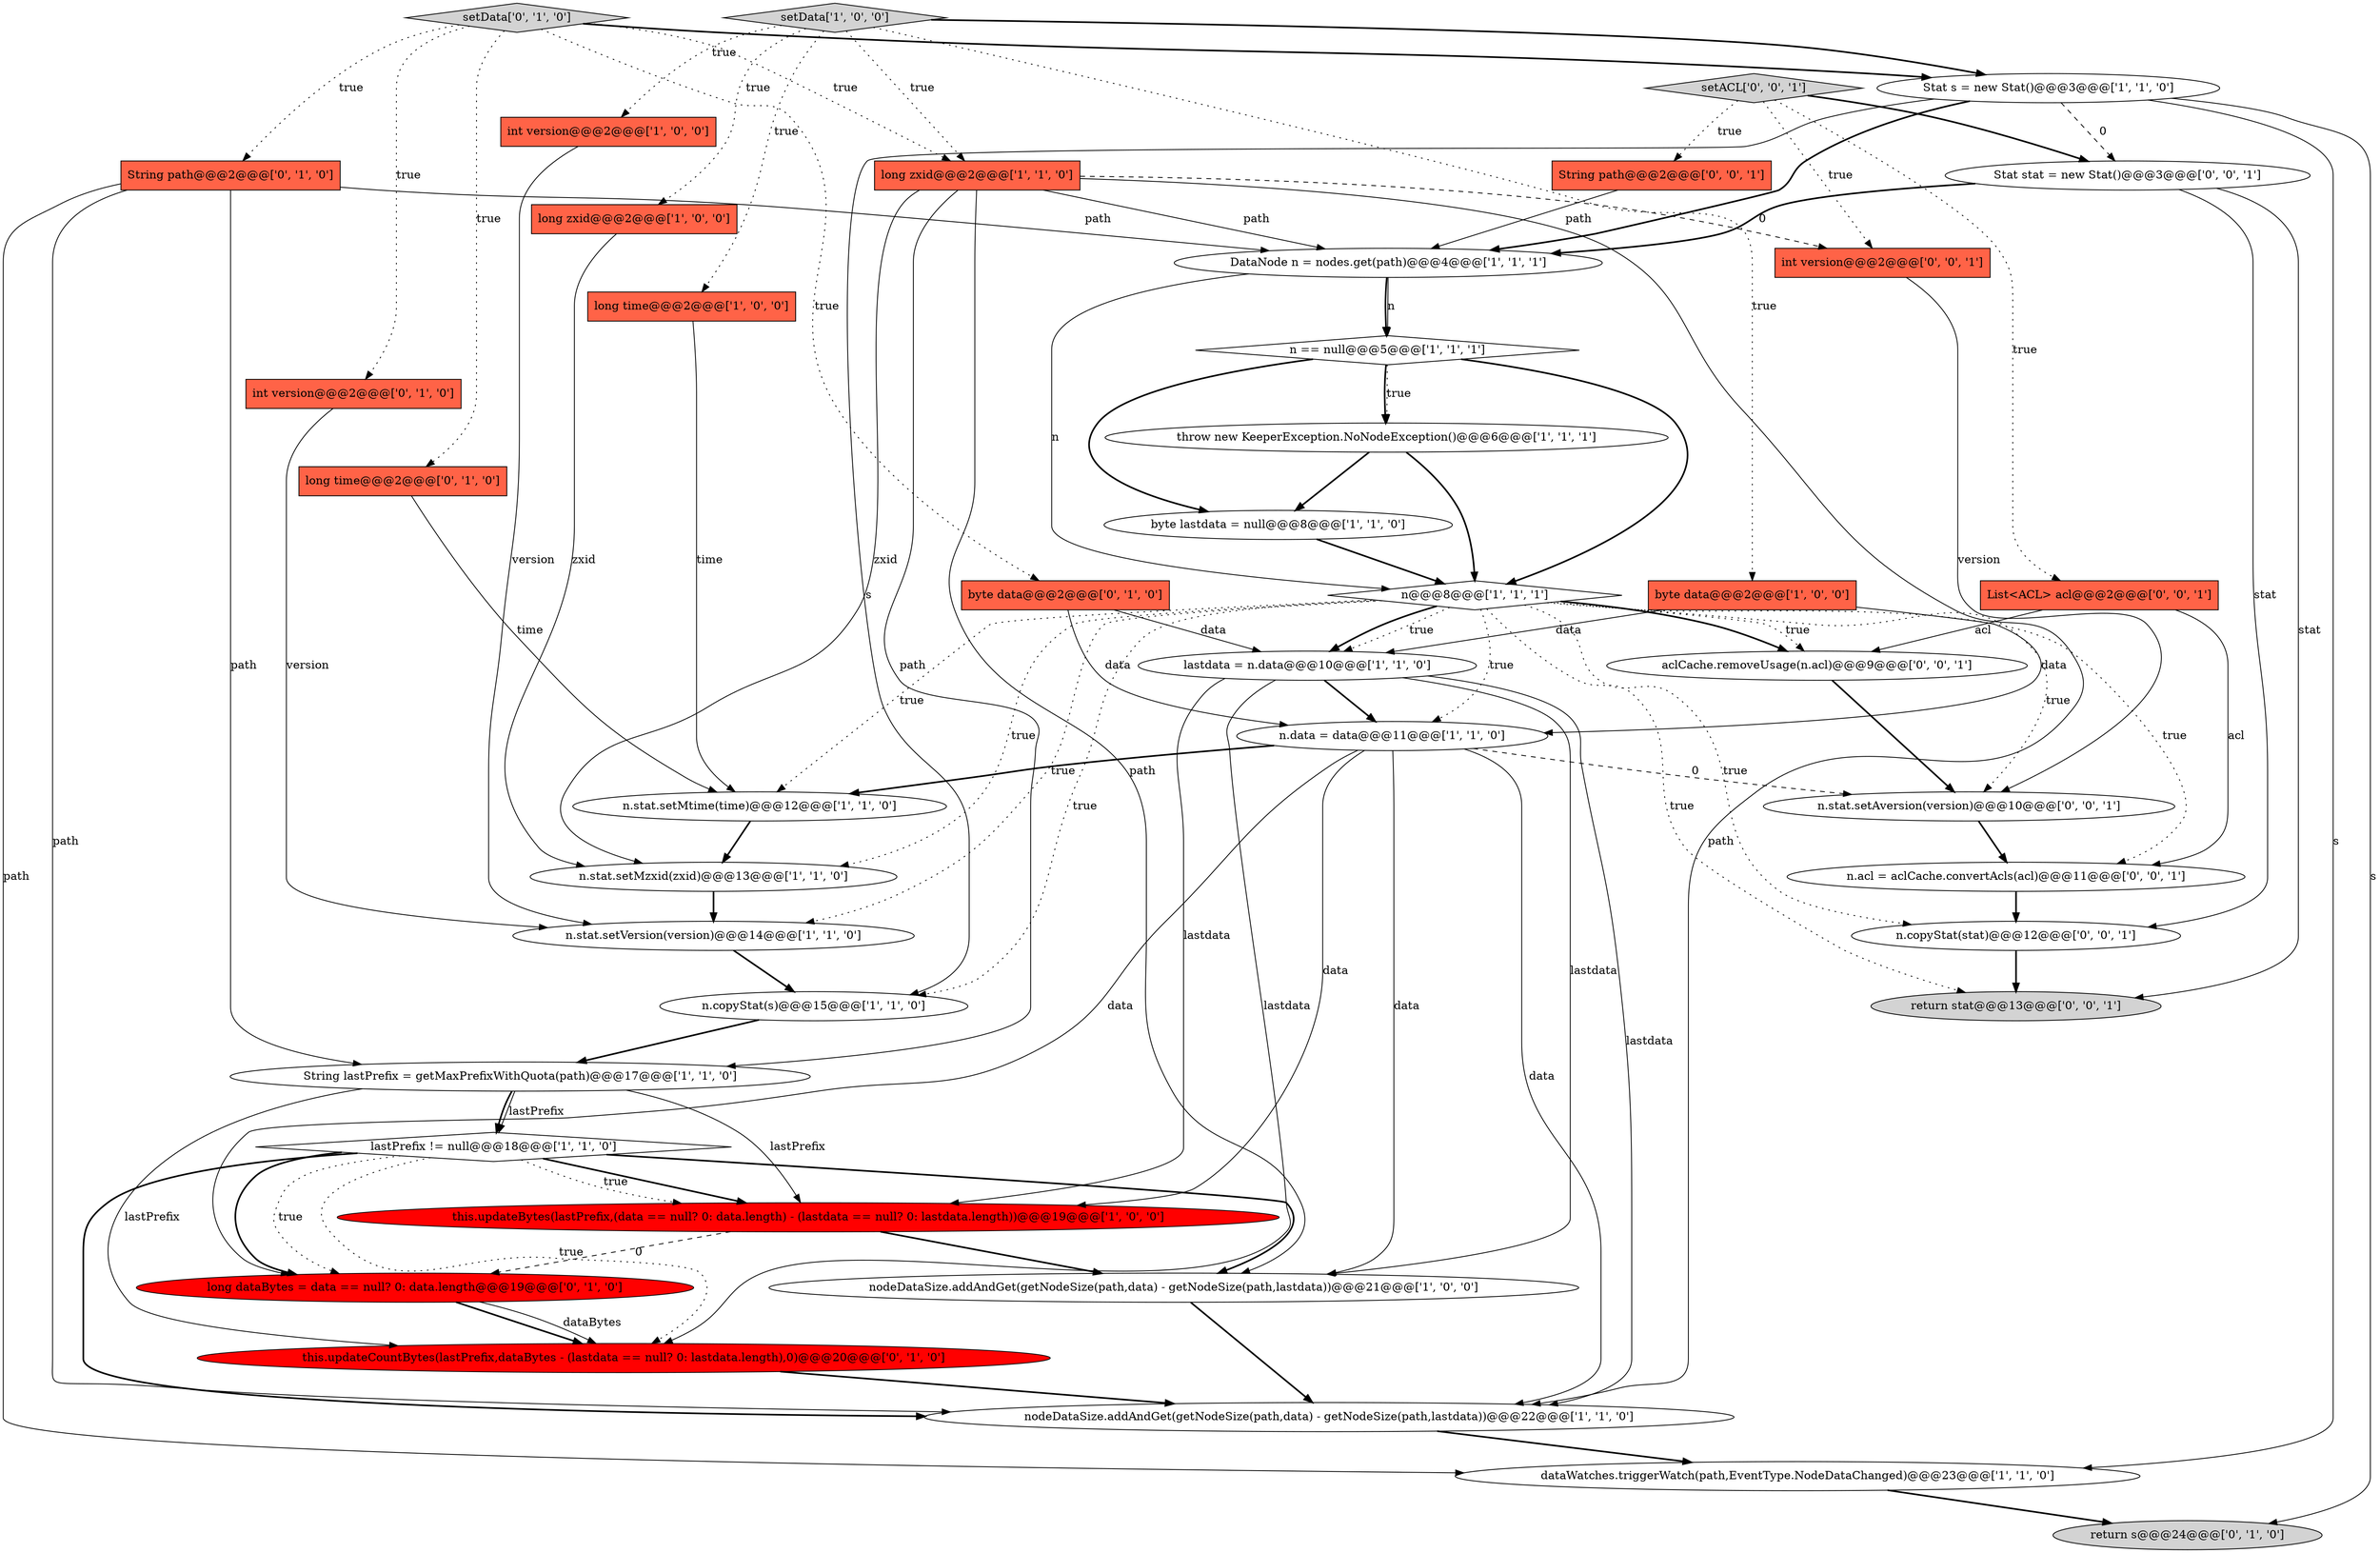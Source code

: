digraph {
23 [style = filled, label = "n.copyStat(s)@@@15@@@['1', '1', '0']", fillcolor = white, shape = ellipse image = "AAA0AAABBB1BBB"];
14 [style = filled, label = "lastdata = n.data@@@10@@@['1', '1', '0']", fillcolor = white, shape = ellipse image = "AAA0AAABBB1BBB"];
11 [style = filled, label = "long zxid@@@2@@@['1', '1', '0']", fillcolor = tomato, shape = box image = "AAA0AAABBB1BBB"];
20 [style = filled, label = "n@@@8@@@['1', '1', '1']", fillcolor = white, shape = diamond image = "AAA0AAABBB1BBB"];
24 [style = filled, label = "String path@@@2@@@['0', '1', '0']", fillcolor = tomato, shape = box image = "AAA0AAABBB2BBB"];
37 [style = filled, label = "String path@@@2@@@['0', '0', '1']", fillcolor = tomato, shape = box image = "AAA0AAABBB3BBB"];
21 [style = filled, label = "throw new KeeperException.NoNodeException()@@@6@@@['1', '1', '1']", fillcolor = white, shape = ellipse image = "AAA0AAABBB1BBB"];
40 [style = filled, label = "n.acl = aclCache.convertAcls(acl)@@@11@@@['0', '0', '1']", fillcolor = white, shape = ellipse image = "AAA0AAABBB3BBB"];
29 [style = filled, label = "return s@@@24@@@['0', '1', '0']", fillcolor = lightgray, shape = ellipse image = "AAA0AAABBB2BBB"];
22 [style = filled, label = "lastPrefix != null@@@18@@@['1', '1', '0']", fillcolor = white, shape = diamond image = "AAA0AAABBB1BBB"];
1 [style = filled, label = "byte data@@@2@@@['1', '0', '0']", fillcolor = tomato, shape = box image = "AAA0AAABBB1BBB"];
25 [style = filled, label = "setData['0', '1', '0']", fillcolor = lightgray, shape = diamond image = "AAA0AAABBB2BBB"];
38 [style = filled, label = "int version@@@2@@@['0', '0', '1']", fillcolor = tomato, shape = box image = "AAA0AAABBB3BBB"];
0 [style = filled, label = "String lastPrefix = getMaxPrefixWithQuota(path)@@@17@@@['1', '1', '0']", fillcolor = white, shape = ellipse image = "AAA0AAABBB1BBB"];
16 [style = filled, label = "dataWatches.triggerWatch(path,EventType.NodeDataChanged)@@@23@@@['1', '1', '0']", fillcolor = white, shape = ellipse image = "AAA0AAABBB1BBB"];
32 [style = filled, label = "n.copyStat(stat)@@@12@@@['0', '0', '1']", fillcolor = white, shape = ellipse image = "AAA0AAABBB3BBB"];
9 [style = filled, label = "Stat s = new Stat()@@@3@@@['1', '1', '0']", fillcolor = white, shape = ellipse image = "AAA0AAABBB1BBB"];
18 [style = filled, label = "DataNode n = nodes.get(path)@@@4@@@['1', '1', '1']", fillcolor = white, shape = ellipse image = "AAA0AAABBB1BBB"];
34 [style = filled, label = "List<ACL> acl@@@2@@@['0', '0', '1']", fillcolor = tomato, shape = box image = "AAA0AAABBB3BBB"];
19 [style = filled, label = "byte lastdata = null@@@8@@@['1', '1', '0']", fillcolor = white, shape = ellipse image = "AAA0AAABBB1BBB"];
2 [style = filled, label = "long zxid@@@2@@@['1', '0', '0']", fillcolor = tomato, shape = box image = "AAA0AAABBB1BBB"];
26 [style = filled, label = "long dataBytes = data == null? 0: data.length@@@19@@@['0', '1', '0']", fillcolor = red, shape = ellipse image = "AAA1AAABBB2BBB"];
5 [style = filled, label = "n == null@@@5@@@['1', '1', '1']", fillcolor = white, shape = diamond image = "AAA0AAABBB1BBB"];
13 [style = filled, label = "nodeDataSize.addAndGet(getNodeSize(path,data) - getNodeSize(path,lastdata))@@@21@@@['1', '0', '0']", fillcolor = white, shape = ellipse image = "AAA0AAABBB1BBB"];
12 [style = filled, label = "n.stat.setVersion(version)@@@14@@@['1', '1', '0']", fillcolor = white, shape = ellipse image = "AAA0AAABBB1BBB"];
7 [style = filled, label = "n.stat.setMtime(time)@@@12@@@['1', '1', '0']", fillcolor = white, shape = ellipse image = "AAA0AAABBB1BBB"];
36 [style = filled, label = "n.stat.setAversion(version)@@@10@@@['0', '0', '1']", fillcolor = white, shape = ellipse image = "AAA0AAABBB3BBB"];
27 [style = filled, label = "this.updateCountBytes(lastPrefix,dataBytes - (lastdata == null? 0: lastdata.length),0)@@@20@@@['0', '1', '0']", fillcolor = red, shape = ellipse image = "AAA1AAABBB2BBB"];
41 [style = filled, label = "return stat@@@13@@@['0', '0', '1']", fillcolor = lightgray, shape = ellipse image = "AAA0AAABBB3BBB"];
8 [style = filled, label = "n.stat.setMzxid(zxid)@@@13@@@['1', '1', '0']", fillcolor = white, shape = ellipse image = "AAA0AAABBB1BBB"];
4 [style = filled, label = "this.updateBytes(lastPrefix,(data == null? 0: data.length) - (lastdata == null? 0: lastdata.length))@@@19@@@['1', '0', '0']", fillcolor = red, shape = ellipse image = "AAA1AAABBB1BBB"];
10 [style = filled, label = "long time@@@2@@@['1', '0', '0']", fillcolor = tomato, shape = box image = "AAA0AAABBB1BBB"];
31 [style = filled, label = "byte data@@@2@@@['0', '1', '0']", fillcolor = tomato, shape = box image = "AAA0AAABBB2BBB"];
3 [style = filled, label = "n.data = data@@@11@@@['1', '1', '0']", fillcolor = white, shape = ellipse image = "AAA0AAABBB1BBB"];
6 [style = filled, label = "int version@@@2@@@['1', '0', '0']", fillcolor = tomato, shape = box image = "AAA0AAABBB1BBB"];
39 [style = filled, label = "Stat stat = new Stat()@@@3@@@['0', '0', '1']", fillcolor = white, shape = ellipse image = "AAA0AAABBB3BBB"];
28 [style = filled, label = "long time@@@2@@@['0', '1', '0']", fillcolor = tomato, shape = box image = "AAA0AAABBB2BBB"];
30 [style = filled, label = "int version@@@2@@@['0', '1', '0']", fillcolor = tomato, shape = box image = "AAA0AAABBB2BBB"];
15 [style = filled, label = "nodeDataSize.addAndGet(getNodeSize(path,data) - getNodeSize(path,lastdata))@@@22@@@['1', '1', '0']", fillcolor = white, shape = ellipse image = "AAA0AAABBB1BBB"];
17 [style = filled, label = "setData['1', '0', '0']", fillcolor = lightgray, shape = diamond image = "AAA0AAABBB1BBB"];
35 [style = filled, label = "aclCache.removeUsage(n.acl)@@@9@@@['0', '0', '1']", fillcolor = white, shape = ellipse image = "AAA0AAABBB3BBB"];
33 [style = filled, label = "setACL['0', '0', '1']", fillcolor = lightgray, shape = diamond image = "AAA0AAABBB3BBB"];
9->39 [style = dashed, label="0"];
14->3 [style = bold, label=""];
22->15 [style = bold, label=""];
11->18 [style = solid, label="path"];
3->15 [style = solid, label="data"];
5->20 [style = bold, label=""];
17->6 [style = dotted, label="true"];
17->1 [style = dotted, label="true"];
17->9 [style = bold, label=""];
20->36 [style = dotted, label="true"];
20->41 [style = dotted, label="true"];
25->28 [style = dotted, label="true"];
7->8 [style = bold, label=""];
20->40 [style = dotted, label="true"];
25->11 [style = dotted, label="true"];
27->15 [style = bold, label=""];
28->7 [style = solid, label="time"];
3->26 [style = solid, label="data"];
24->0 [style = solid, label="path"];
22->4 [style = bold, label=""];
39->18 [style = bold, label=""];
34->35 [style = solid, label="acl"];
3->13 [style = solid, label="data"];
39->32 [style = solid, label="stat"];
17->2 [style = dotted, label="true"];
33->37 [style = dotted, label="true"];
22->13 [style = bold, label=""];
1->3 [style = solid, label="data"];
24->15 [style = solid, label="path"];
9->23 [style = solid, label="s"];
21->19 [style = bold, label=""];
9->29 [style = solid, label="s"];
3->36 [style = dashed, label="0"];
19->20 [style = bold, label=""];
16->29 [style = bold, label=""];
20->14 [style = bold, label=""];
4->26 [style = dashed, label="0"];
14->13 [style = solid, label="lastdata"];
5->21 [style = bold, label=""];
26->27 [style = bold, label=""];
3->7 [style = bold, label=""];
0->22 [style = solid, label="lastPrefix"];
20->3 [style = dotted, label="true"];
39->41 [style = solid, label="stat"];
24->16 [style = solid, label="path"];
31->14 [style = solid, label="data"];
13->15 [style = bold, label=""];
33->38 [style = dotted, label="true"];
22->4 [style = dotted, label="true"];
2->8 [style = solid, label="zxid"];
10->7 [style = solid, label="time"];
22->26 [style = bold, label=""];
20->35 [style = dotted, label="true"];
36->40 [style = bold, label=""];
25->31 [style = dotted, label="true"];
4->13 [style = bold, label=""];
25->9 [style = bold, label=""];
0->27 [style = solid, label="lastPrefix"];
20->14 [style = dotted, label="true"];
11->8 [style = solid, label="zxid"];
3->4 [style = solid, label="data"];
25->24 [style = dotted, label="true"];
20->7 [style = dotted, label="true"];
23->0 [style = bold, label=""];
37->18 [style = solid, label="path"];
14->15 [style = solid, label="lastdata"];
5->19 [style = bold, label=""];
9->16 [style = solid, label="s"];
24->18 [style = solid, label="path"];
9->18 [style = bold, label=""];
11->13 [style = solid, label="path"];
22->26 [style = dotted, label="true"];
6->12 [style = solid, label="version"];
22->27 [style = dotted, label="true"];
20->23 [style = dotted, label="true"];
40->32 [style = bold, label=""];
38->36 [style = solid, label="version"];
5->21 [style = dotted, label="true"];
32->41 [style = bold, label=""];
8->12 [style = bold, label=""];
18->5 [style = solid, label="n"];
31->3 [style = solid, label="data"];
17->11 [style = dotted, label="true"];
14->4 [style = solid, label="lastdata"];
20->8 [style = dotted, label="true"];
33->34 [style = dotted, label="true"];
11->0 [style = solid, label="path"];
14->27 [style = solid, label="lastdata"];
15->16 [style = bold, label=""];
18->20 [style = solid, label="n"];
34->40 [style = solid, label="acl"];
1->14 [style = solid, label="data"];
11->38 [style = dashed, label="0"];
17->10 [style = dotted, label="true"];
11->15 [style = solid, label="path"];
21->20 [style = bold, label=""];
33->39 [style = bold, label=""];
18->5 [style = bold, label=""];
0->22 [style = bold, label=""];
30->12 [style = solid, label="version"];
26->27 [style = solid, label="dataBytes"];
12->23 [style = bold, label=""];
20->12 [style = dotted, label="true"];
20->35 [style = bold, label=""];
35->36 [style = bold, label=""];
25->30 [style = dotted, label="true"];
20->32 [style = dotted, label="true"];
0->4 [style = solid, label="lastPrefix"];
}
